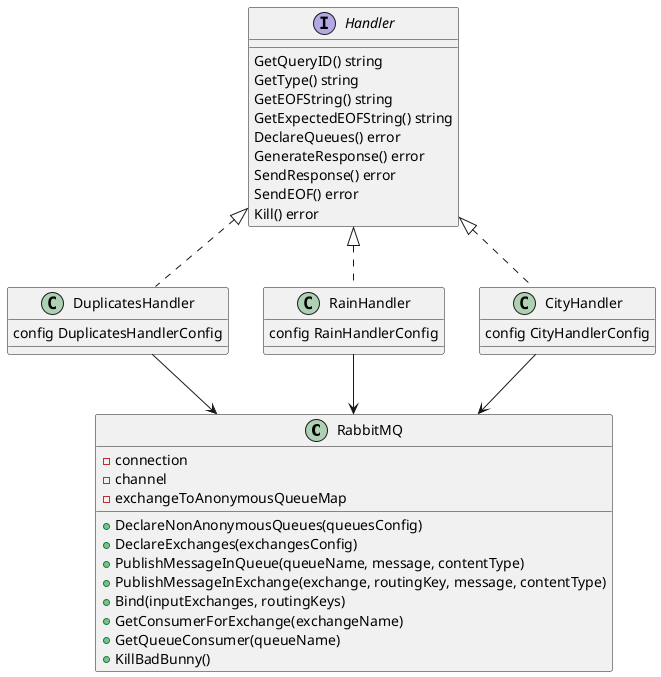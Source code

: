 @startuml
'https://plantuml.com/class-diagram

class RabbitMQ {
    - connection
    - channel
    - exchangeToAnonymousQueueMap

    + DeclareNonAnonymousQueues(queuesConfig)
    + DeclareExchanges(exchangesConfig)
    + PublishMessageInQueue(queueName, message, contentType)
    + PublishMessageInExchange(exchange, routingKey, message, contentType)
    + Bind(inputExchanges, routingKeys)
    + GetConsumerForExchange(exchangeName)
    + GetQueueConsumer(queueName)
    + KillBadBunny()
}

interface Handler {
    GetQueryID() string
	GetType() string
	GetEOFString() string
	GetExpectedEOFString() string
	DeclareQueues() error
	GenerateResponse() error
	SendResponse() error
	SendEOF() error
	Kill() error
}

class RainHandler {
    config RainHandlerConfig
}

class DuplicatesHandler {
    config DuplicatesHandlerConfig
}

class CityHandler {
    config CityHandlerConfig
}

Handler <|.down. CityHandler
Handler <|.down. RainHandler
Handler <|.down. DuplicatesHandler

RabbitMQ <-up- CityHandler
RabbitMQ <-up- RainHandler
RabbitMQ <-up- DuplicatesHandler




@enduml